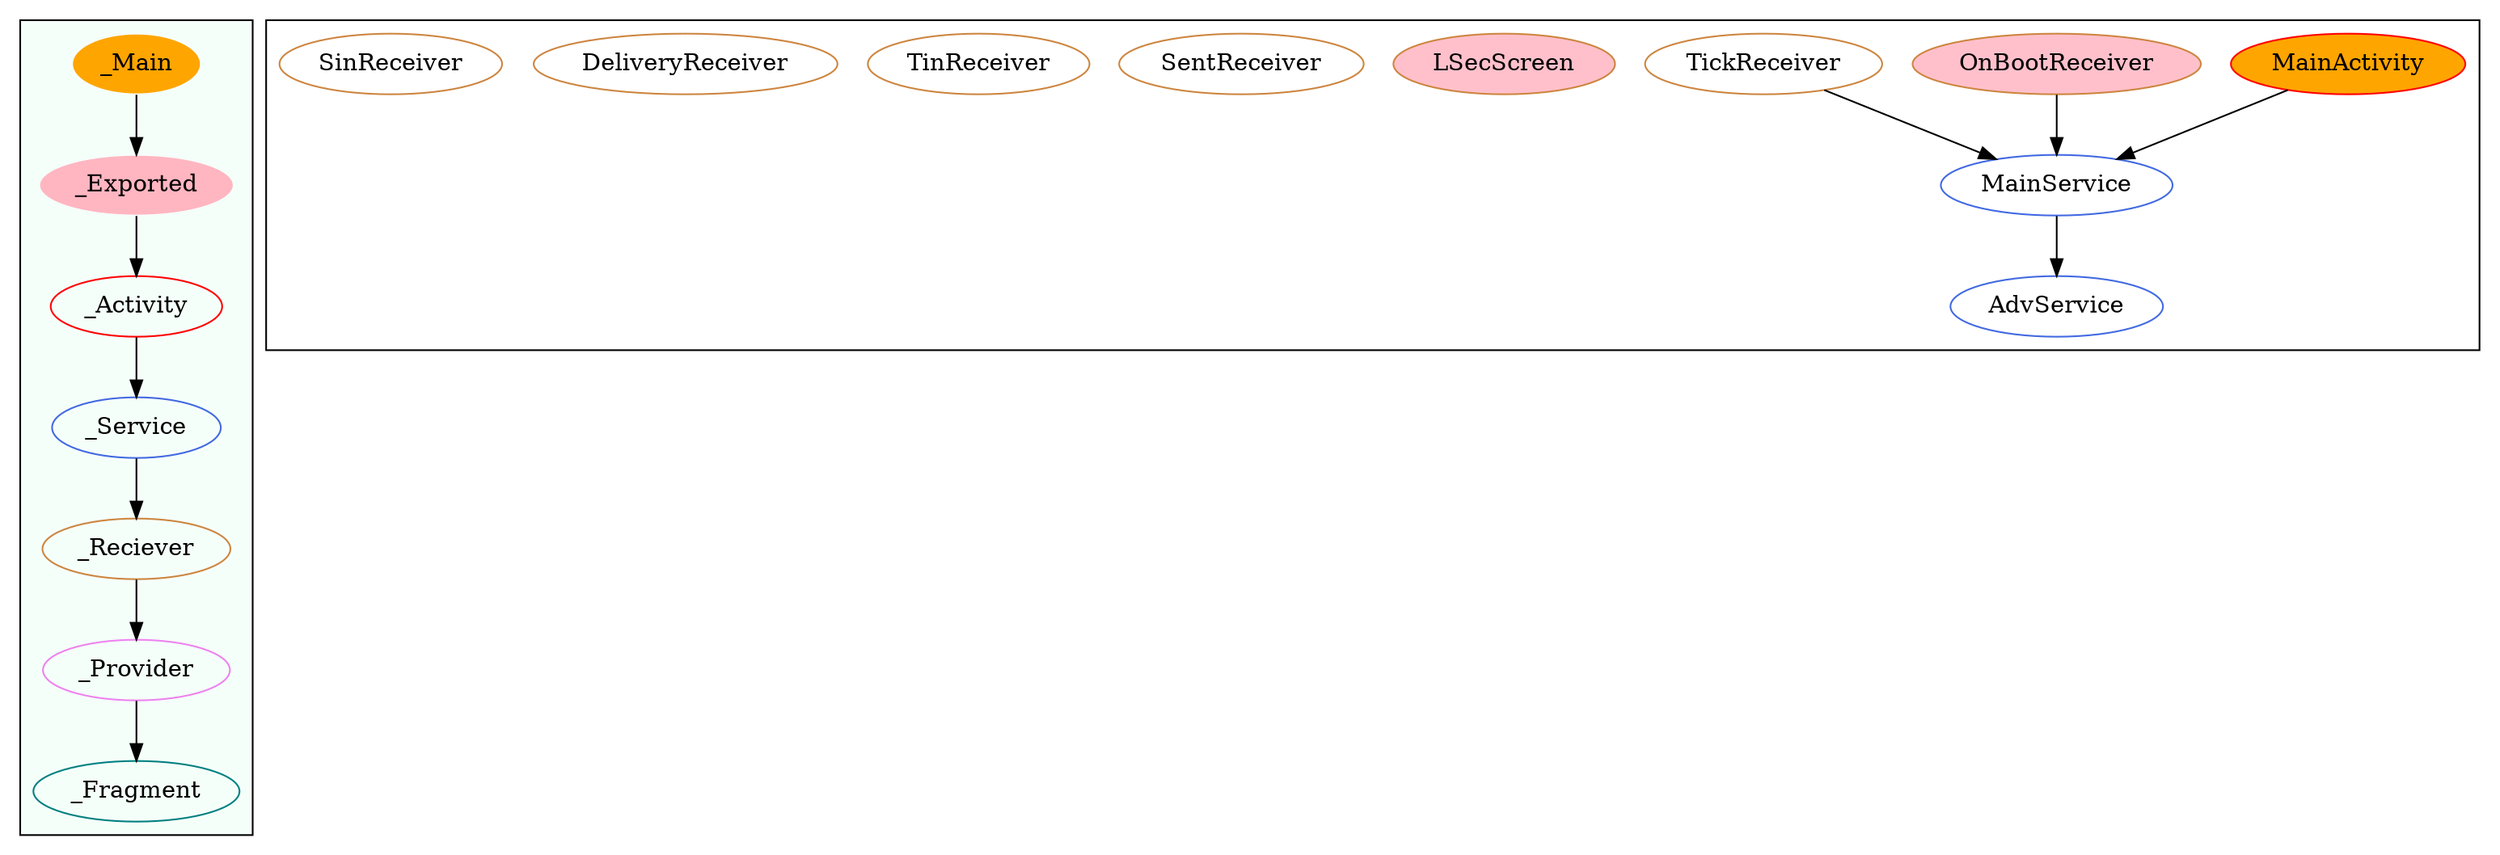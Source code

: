 digraph G {
subgraph cluster_legend{ 
bgcolor=mintcream;
_Activity[color = red];
_Service[color = royalblue];
_Provider[color = violet];
_Reciever[color = peru];
_Fragment[color = teal];
_Main[style=filled, fillcolor=orange, color = mintcream];
_Exported[style=filled, fillcolor=lightpink, color = mintcream];
_Main -> _Exported -> _Activity -> _Service -> _Reciever -> _Provider -> _Fragment; 
}
subgraph cluster_component{ 
MainActivity[style=filled, fillcolor=orange, color = red];
MainService[color = royalblue];
AdvService[color = royalblue];
OnBootReceiver[style=filled, fillcolor=pink, color = peru];
TickReceiver[color = peru];
LSecScreen[style=filled, fillcolor=pink, color = peru];
SentReceiver[color = peru];
TinReceiver[color = peru];
DeliveryReceiver[color = peru];
SinReceiver[color = peru];
OnBootReceiver->MainService;
TickReceiver->MainService;
MainService->AdvService;
MainActivity->MainService;
}
}
